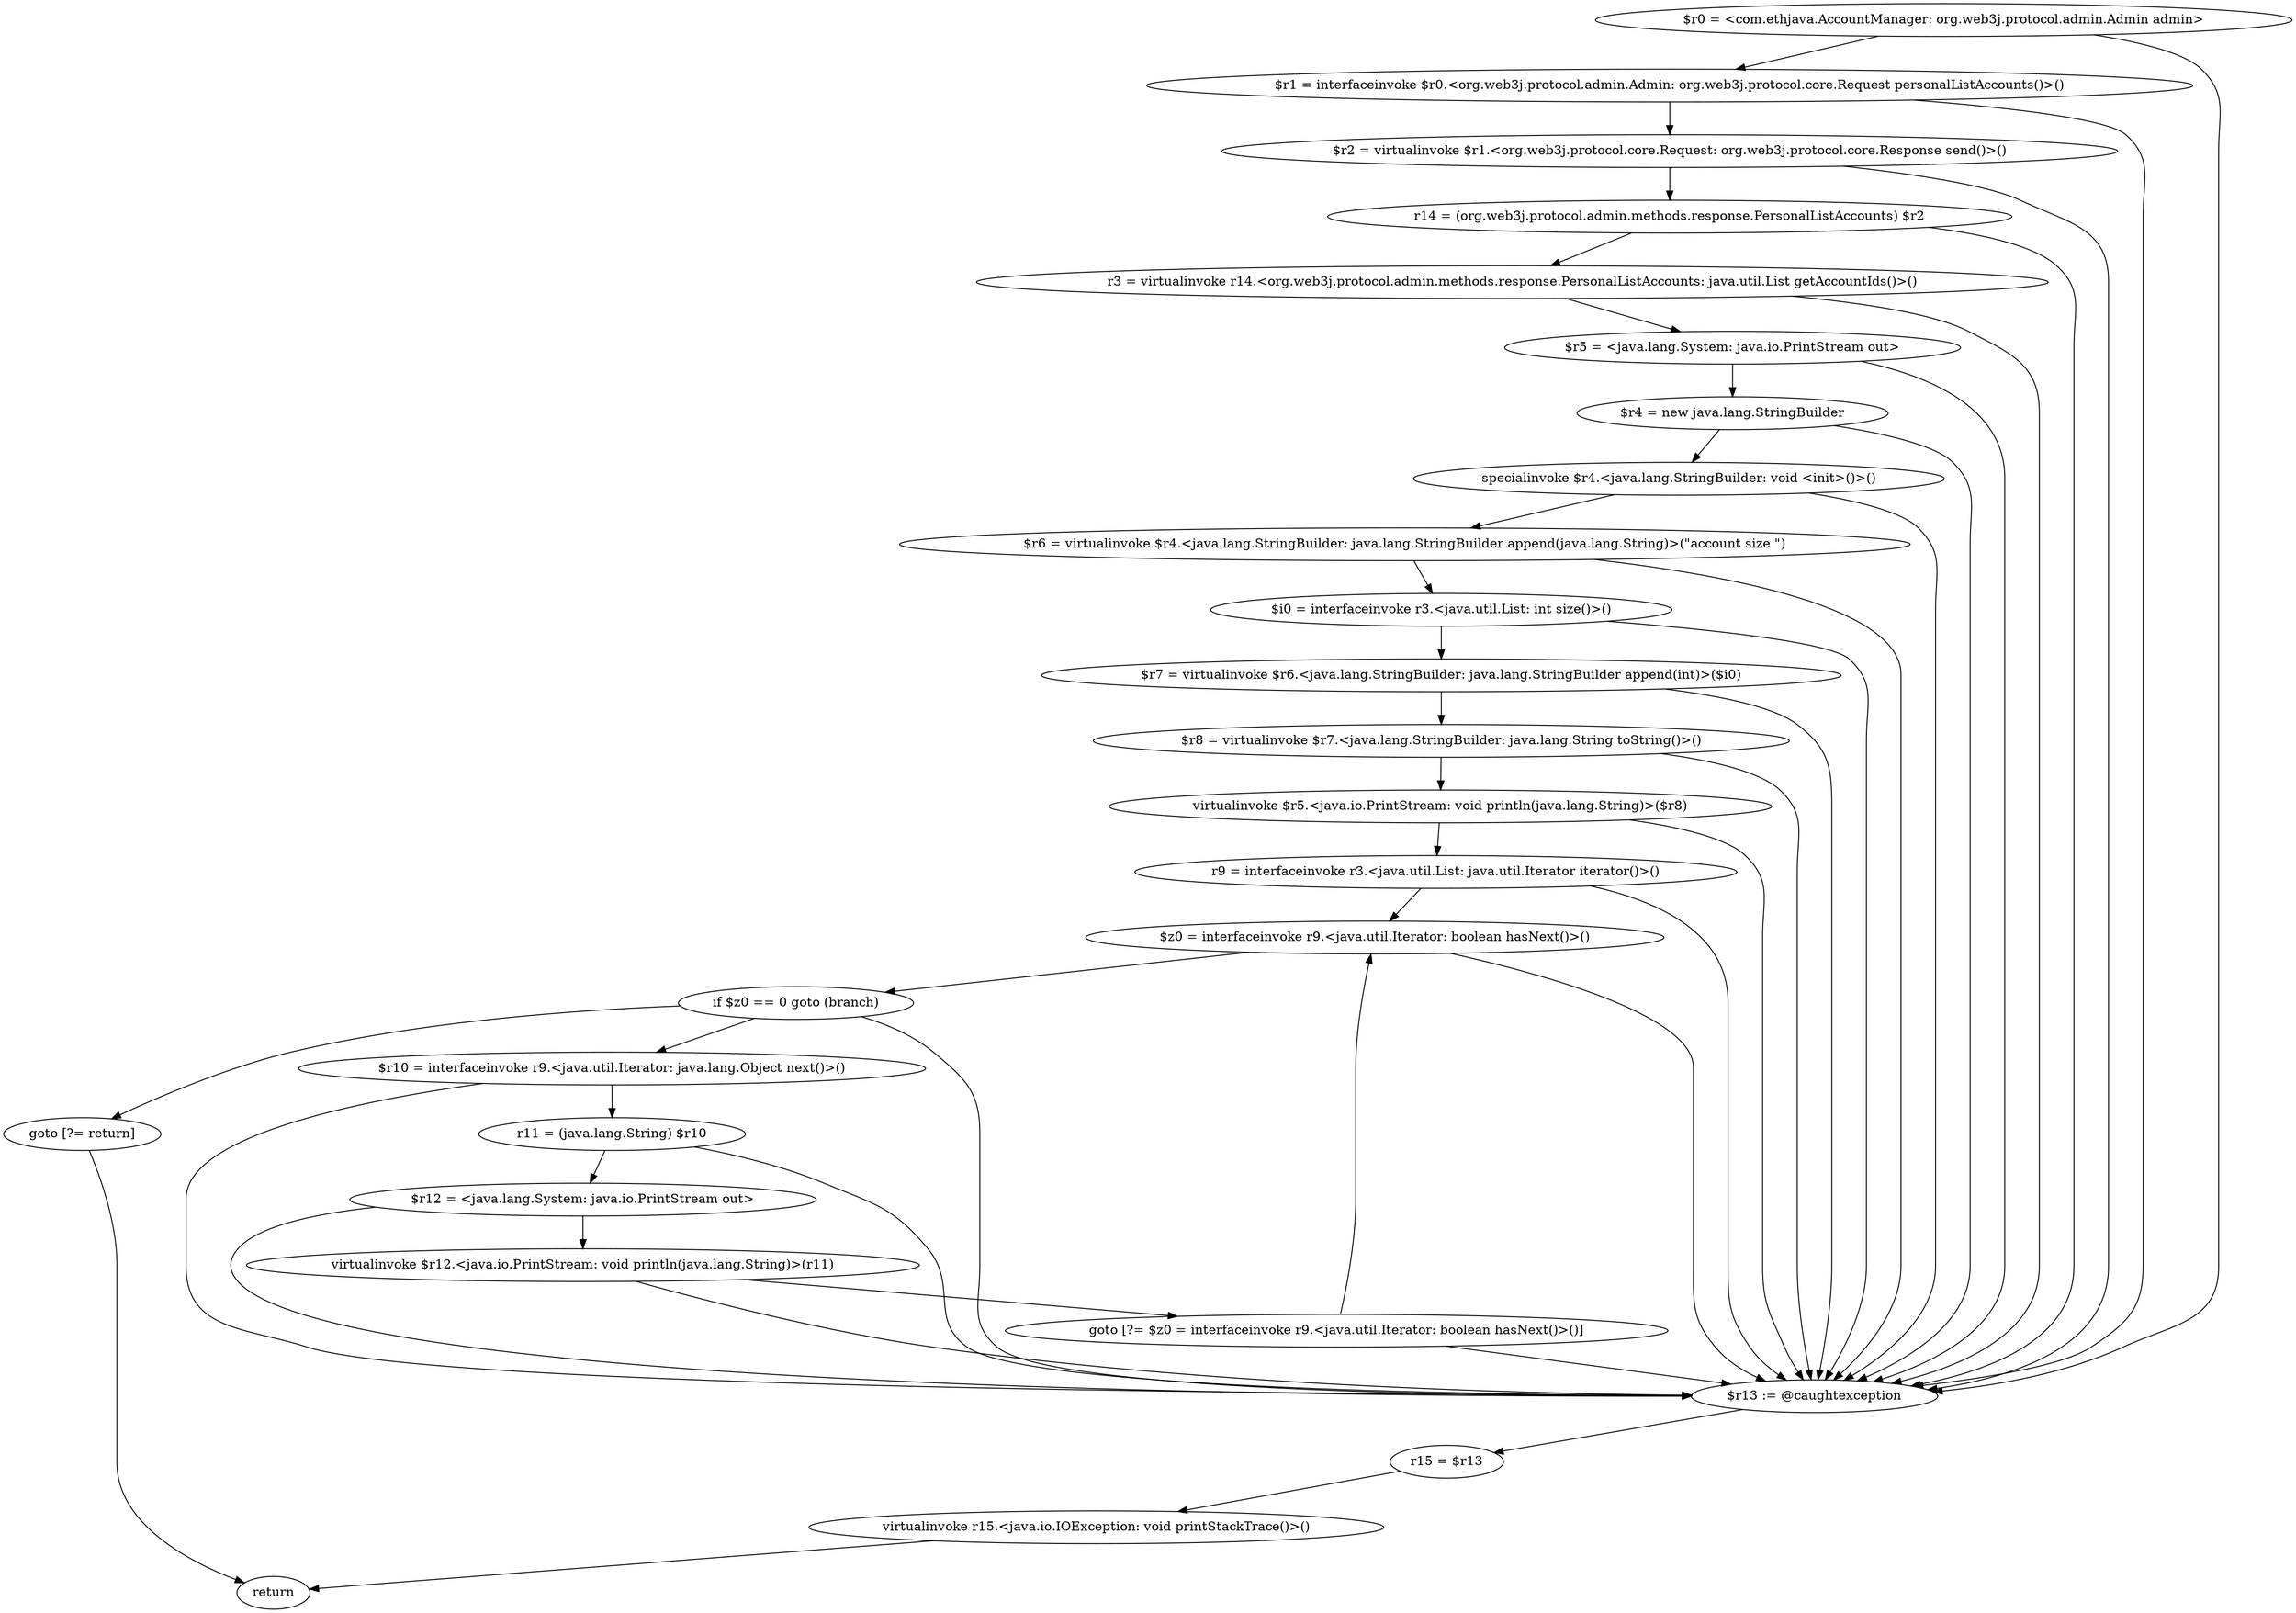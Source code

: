 digraph "unitGraph" {
    "$r0 = <com.ethjava.AccountManager: org.web3j.protocol.admin.Admin admin>"
    "$r1 = interfaceinvoke $r0.<org.web3j.protocol.admin.Admin: org.web3j.protocol.core.Request personalListAccounts()>()"
    "$r2 = virtualinvoke $r1.<org.web3j.protocol.core.Request: org.web3j.protocol.core.Response send()>()"
    "r14 = (org.web3j.protocol.admin.methods.response.PersonalListAccounts) $r2"
    "r3 = virtualinvoke r14.<org.web3j.protocol.admin.methods.response.PersonalListAccounts: java.util.List getAccountIds()>()"
    "$r5 = <java.lang.System: java.io.PrintStream out>"
    "$r4 = new java.lang.StringBuilder"
    "specialinvoke $r4.<java.lang.StringBuilder: void <init>()>()"
    "$r6 = virtualinvoke $r4.<java.lang.StringBuilder: java.lang.StringBuilder append(java.lang.String)>(\"account size \")"
    "$i0 = interfaceinvoke r3.<java.util.List: int size()>()"
    "$r7 = virtualinvoke $r6.<java.lang.StringBuilder: java.lang.StringBuilder append(int)>($i0)"
    "$r8 = virtualinvoke $r7.<java.lang.StringBuilder: java.lang.String toString()>()"
    "virtualinvoke $r5.<java.io.PrintStream: void println(java.lang.String)>($r8)"
    "r9 = interfaceinvoke r3.<java.util.List: java.util.Iterator iterator()>()"
    "$z0 = interfaceinvoke r9.<java.util.Iterator: boolean hasNext()>()"
    "if $z0 == 0 goto (branch)"
    "$r10 = interfaceinvoke r9.<java.util.Iterator: java.lang.Object next()>()"
    "r11 = (java.lang.String) $r10"
    "$r12 = <java.lang.System: java.io.PrintStream out>"
    "virtualinvoke $r12.<java.io.PrintStream: void println(java.lang.String)>(r11)"
    "goto [?= $z0 = interfaceinvoke r9.<java.util.Iterator: boolean hasNext()>()]"
    "goto [?= return]"
    "$r13 := @caughtexception"
    "r15 = $r13"
    "virtualinvoke r15.<java.io.IOException: void printStackTrace()>()"
    "return"
    "$r0 = <com.ethjava.AccountManager: org.web3j.protocol.admin.Admin admin>"->"$r1 = interfaceinvoke $r0.<org.web3j.protocol.admin.Admin: org.web3j.protocol.core.Request personalListAccounts()>()";
    "$r0 = <com.ethjava.AccountManager: org.web3j.protocol.admin.Admin admin>"->"$r13 := @caughtexception";
    "$r1 = interfaceinvoke $r0.<org.web3j.protocol.admin.Admin: org.web3j.protocol.core.Request personalListAccounts()>()"->"$r2 = virtualinvoke $r1.<org.web3j.protocol.core.Request: org.web3j.protocol.core.Response send()>()";
    "$r1 = interfaceinvoke $r0.<org.web3j.protocol.admin.Admin: org.web3j.protocol.core.Request personalListAccounts()>()"->"$r13 := @caughtexception";
    "$r2 = virtualinvoke $r1.<org.web3j.protocol.core.Request: org.web3j.protocol.core.Response send()>()"->"r14 = (org.web3j.protocol.admin.methods.response.PersonalListAccounts) $r2";
    "$r2 = virtualinvoke $r1.<org.web3j.protocol.core.Request: org.web3j.protocol.core.Response send()>()"->"$r13 := @caughtexception";
    "r14 = (org.web3j.protocol.admin.methods.response.PersonalListAccounts) $r2"->"r3 = virtualinvoke r14.<org.web3j.protocol.admin.methods.response.PersonalListAccounts: java.util.List getAccountIds()>()";
    "r14 = (org.web3j.protocol.admin.methods.response.PersonalListAccounts) $r2"->"$r13 := @caughtexception";
    "r3 = virtualinvoke r14.<org.web3j.protocol.admin.methods.response.PersonalListAccounts: java.util.List getAccountIds()>()"->"$r5 = <java.lang.System: java.io.PrintStream out>";
    "r3 = virtualinvoke r14.<org.web3j.protocol.admin.methods.response.PersonalListAccounts: java.util.List getAccountIds()>()"->"$r13 := @caughtexception";
    "$r5 = <java.lang.System: java.io.PrintStream out>"->"$r4 = new java.lang.StringBuilder";
    "$r5 = <java.lang.System: java.io.PrintStream out>"->"$r13 := @caughtexception";
    "$r4 = new java.lang.StringBuilder"->"specialinvoke $r4.<java.lang.StringBuilder: void <init>()>()";
    "$r4 = new java.lang.StringBuilder"->"$r13 := @caughtexception";
    "specialinvoke $r4.<java.lang.StringBuilder: void <init>()>()"->"$r6 = virtualinvoke $r4.<java.lang.StringBuilder: java.lang.StringBuilder append(java.lang.String)>(\"account size \")";
    "specialinvoke $r4.<java.lang.StringBuilder: void <init>()>()"->"$r13 := @caughtexception";
    "$r6 = virtualinvoke $r4.<java.lang.StringBuilder: java.lang.StringBuilder append(java.lang.String)>(\"account size \")"->"$i0 = interfaceinvoke r3.<java.util.List: int size()>()";
    "$r6 = virtualinvoke $r4.<java.lang.StringBuilder: java.lang.StringBuilder append(java.lang.String)>(\"account size \")"->"$r13 := @caughtexception";
    "$i0 = interfaceinvoke r3.<java.util.List: int size()>()"->"$r7 = virtualinvoke $r6.<java.lang.StringBuilder: java.lang.StringBuilder append(int)>($i0)";
    "$i0 = interfaceinvoke r3.<java.util.List: int size()>()"->"$r13 := @caughtexception";
    "$r7 = virtualinvoke $r6.<java.lang.StringBuilder: java.lang.StringBuilder append(int)>($i0)"->"$r8 = virtualinvoke $r7.<java.lang.StringBuilder: java.lang.String toString()>()";
    "$r7 = virtualinvoke $r6.<java.lang.StringBuilder: java.lang.StringBuilder append(int)>($i0)"->"$r13 := @caughtexception";
    "$r8 = virtualinvoke $r7.<java.lang.StringBuilder: java.lang.String toString()>()"->"virtualinvoke $r5.<java.io.PrintStream: void println(java.lang.String)>($r8)";
    "$r8 = virtualinvoke $r7.<java.lang.StringBuilder: java.lang.String toString()>()"->"$r13 := @caughtexception";
    "virtualinvoke $r5.<java.io.PrintStream: void println(java.lang.String)>($r8)"->"r9 = interfaceinvoke r3.<java.util.List: java.util.Iterator iterator()>()";
    "virtualinvoke $r5.<java.io.PrintStream: void println(java.lang.String)>($r8)"->"$r13 := @caughtexception";
    "r9 = interfaceinvoke r3.<java.util.List: java.util.Iterator iterator()>()"->"$z0 = interfaceinvoke r9.<java.util.Iterator: boolean hasNext()>()";
    "r9 = interfaceinvoke r3.<java.util.List: java.util.Iterator iterator()>()"->"$r13 := @caughtexception";
    "$z0 = interfaceinvoke r9.<java.util.Iterator: boolean hasNext()>()"->"if $z0 == 0 goto (branch)";
    "$z0 = interfaceinvoke r9.<java.util.Iterator: boolean hasNext()>()"->"$r13 := @caughtexception";
    "if $z0 == 0 goto (branch)"->"$r10 = interfaceinvoke r9.<java.util.Iterator: java.lang.Object next()>()";
    "if $z0 == 0 goto (branch)"->"goto [?= return]";
    "if $z0 == 0 goto (branch)"->"$r13 := @caughtexception";
    "$r10 = interfaceinvoke r9.<java.util.Iterator: java.lang.Object next()>()"->"r11 = (java.lang.String) $r10";
    "$r10 = interfaceinvoke r9.<java.util.Iterator: java.lang.Object next()>()"->"$r13 := @caughtexception";
    "r11 = (java.lang.String) $r10"->"$r12 = <java.lang.System: java.io.PrintStream out>";
    "r11 = (java.lang.String) $r10"->"$r13 := @caughtexception";
    "$r12 = <java.lang.System: java.io.PrintStream out>"->"virtualinvoke $r12.<java.io.PrintStream: void println(java.lang.String)>(r11)";
    "$r12 = <java.lang.System: java.io.PrintStream out>"->"$r13 := @caughtexception";
    "virtualinvoke $r12.<java.io.PrintStream: void println(java.lang.String)>(r11)"->"goto [?= $z0 = interfaceinvoke r9.<java.util.Iterator: boolean hasNext()>()]";
    "virtualinvoke $r12.<java.io.PrintStream: void println(java.lang.String)>(r11)"->"$r13 := @caughtexception";
    "goto [?= $z0 = interfaceinvoke r9.<java.util.Iterator: boolean hasNext()>()]"->"$z0 = interfaceinvoke r9.<java.util.Iterator: boolean hasNext()>()";
    "goto [?= $z0 = interfaceinvoke r9.<java.util.Iterator: boolean hasNext()>()]"->"$r13 := @caughtexception";
    "goto [?= return]"->"return";
    "$r13 := @caughtexception"->"r15 = $r13";
    "r15 = $r13"->"virtualinvoke r15.<java.io.IOException: void printStackTrace()>()";
    "virtualinvoke r15.<java.io.IOException: void printStackTrace()>()"->"return";
}
